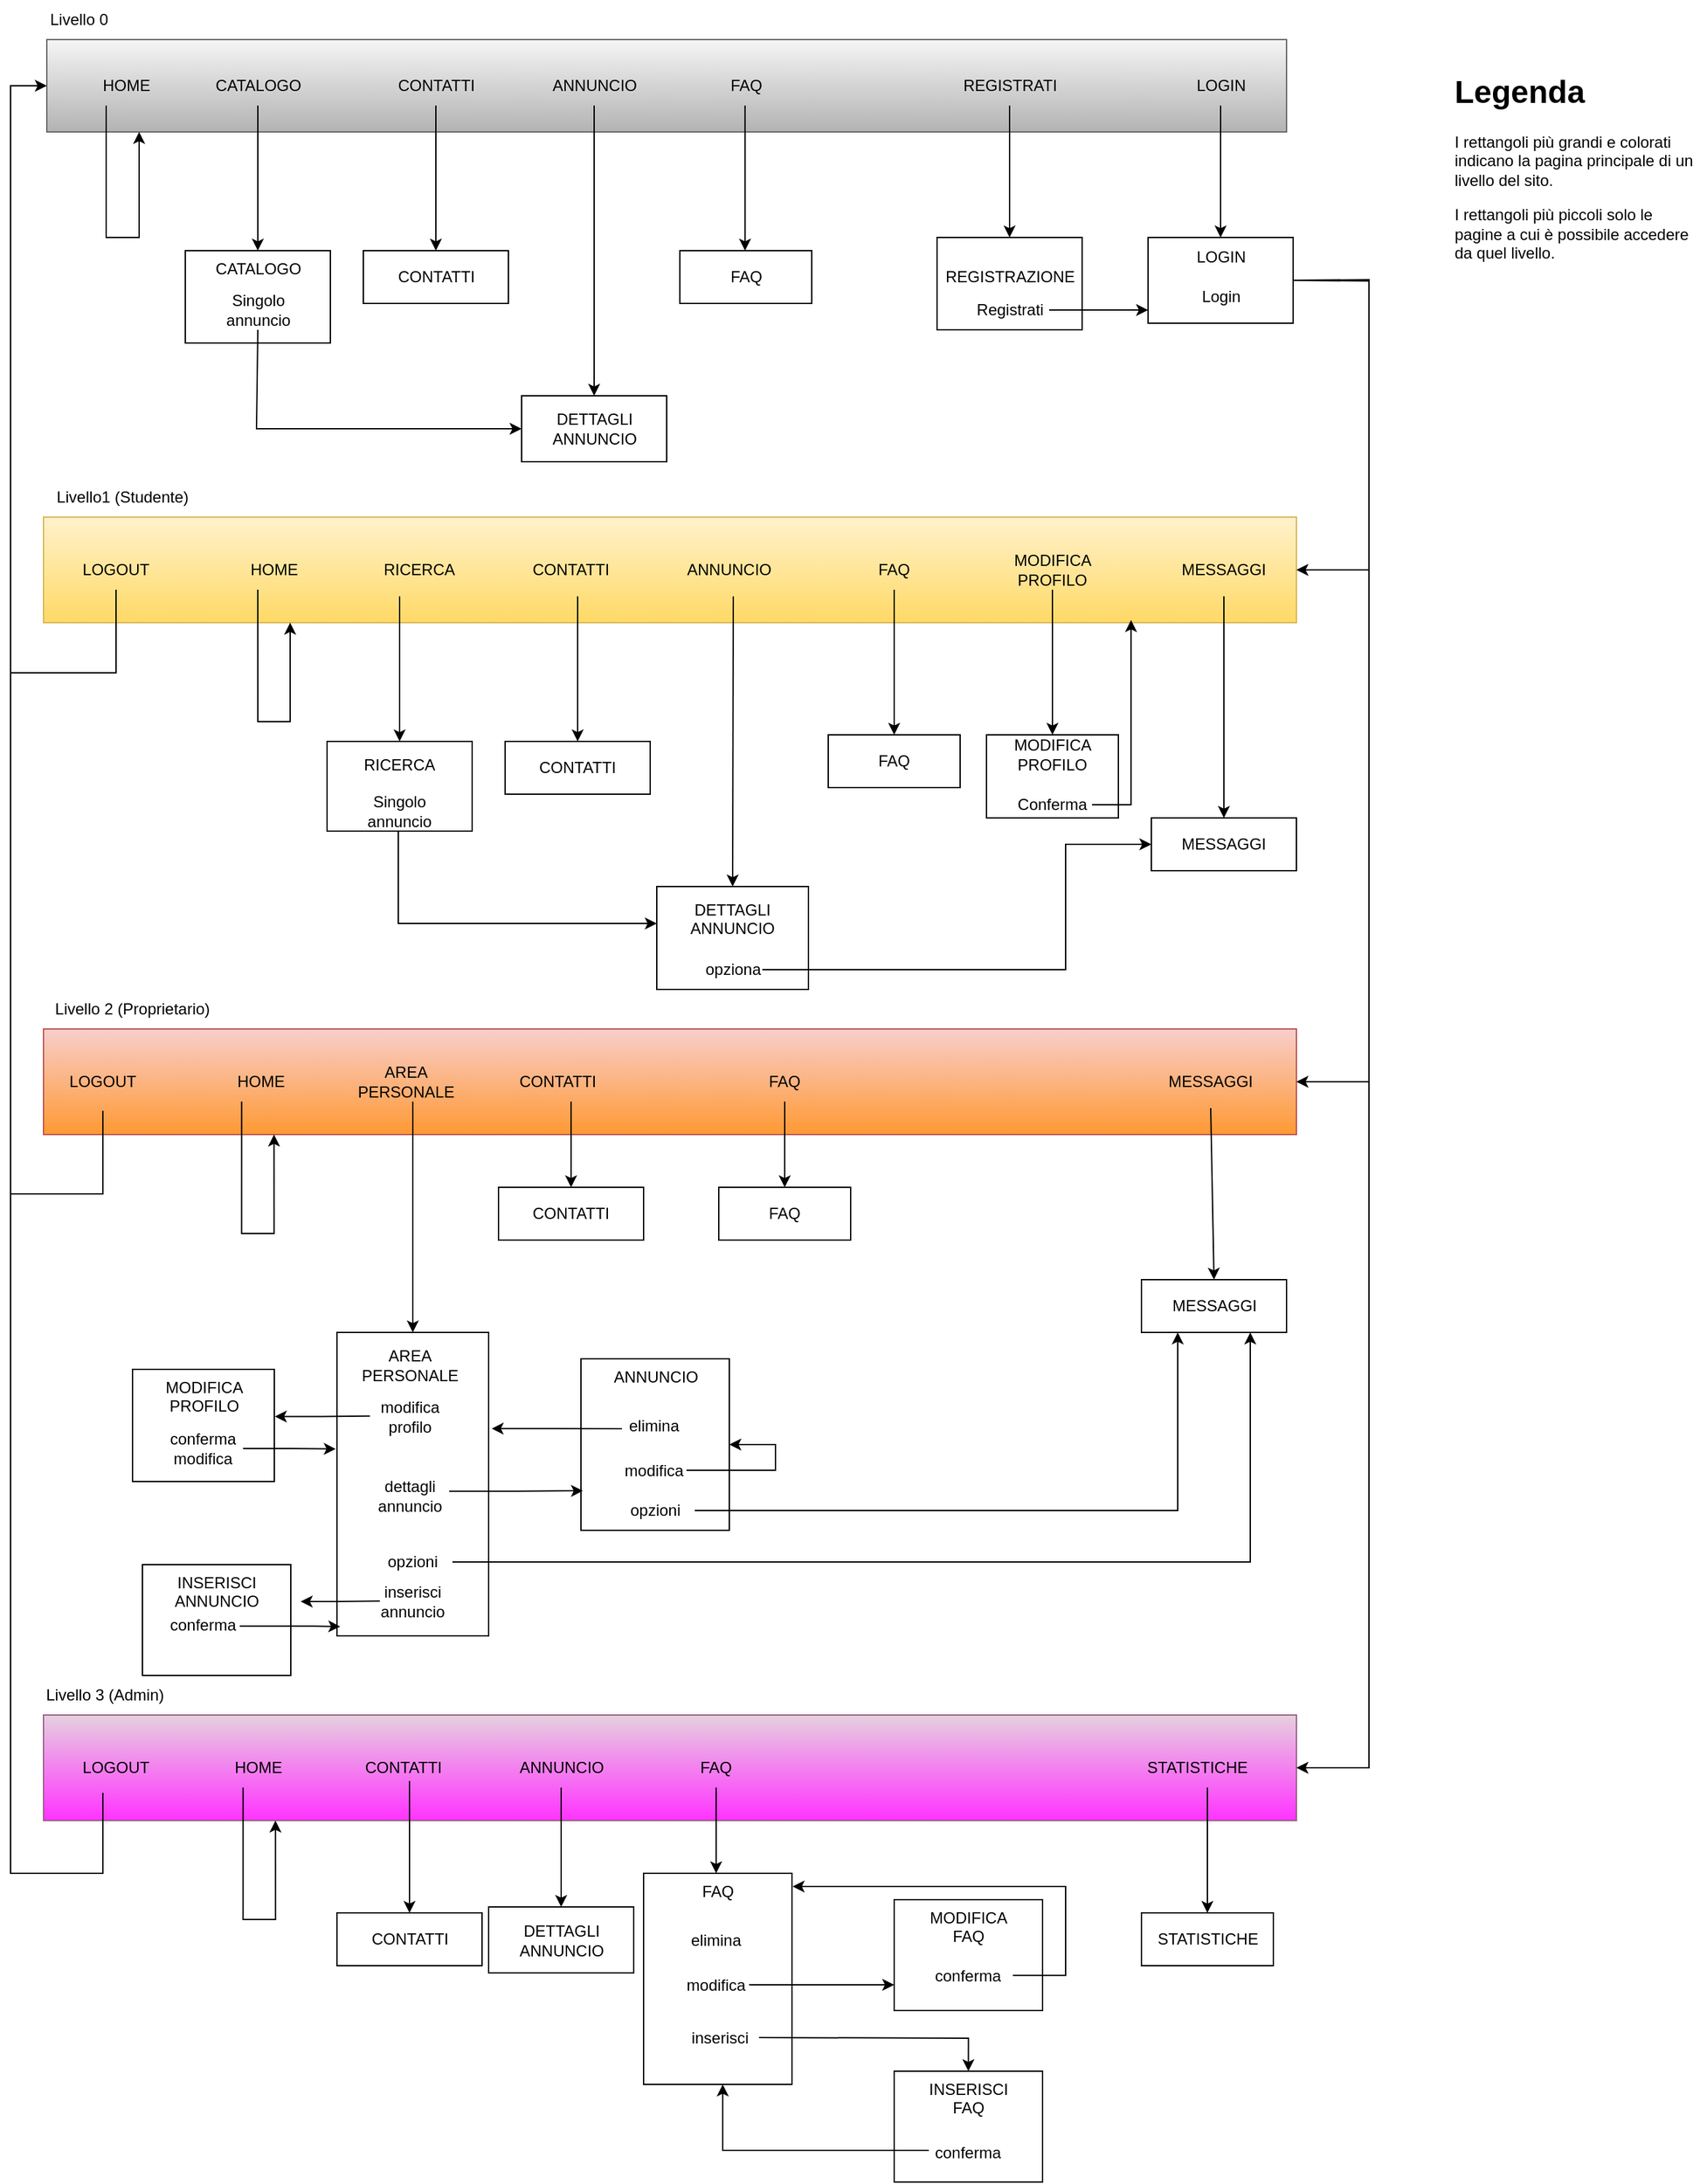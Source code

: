 <mxfile version="18.0.2" type="device"><diagram id="WUgXbd1vUIj9LR2X2qdG" name="Page-1"><mxGraphModel dx="1461" dy="567" grid="1" gridSize="10" guides="1" tooltips="1" connect="1" arrows="1" fold="1" page="1" pageScale="1" pageWidth="1654" pageHeight="1169" math="0" shadow="0"><root><mxCell id="0"/><mxCell id="1" parent="0"/><mxCell id="qtG7SrNQfWtZxhGaP-Vv-1" value="" style="rounded=0;whiteSpace=wrap;html=1;fillColor=#f5f5f5;gradientColor=#b3b3b3;strokeColor=#666666;" parent="1" vertex="1"><mxGeometry x="237.5" y="50" width="940" height="70" as="geometry"/></mxCell><mxCell id="qtG7SrNQfWtZxhGaP-Vv-2" value="HOME" style="text;html=1;strokeColor=none;fillColor=none;align=center;verticalAlign=middle;whiteSpace=wrap;rounded=0;" parent="1" vertex="1"><mxGeometry x="267.5" y="70" width="60" height="30" as="geometry"/></mxCell><mxCell id="qtG7SrNQfWtZxhGaP-Vv-3" value="CONTATTI" style="text;html=1;strokeColor=none;fillColor=none;align=center;verticalAlign=middle;whiteSpace=wrap;rounded=0;" parent="1" vertex="1"><mxGeometry x="502.5" y="70" width="60" height="30" as="geometry"/></mxCell><mxCell id="qtG7SrNQfWtZxhGaP-Vv-4" value="FAQ" style="text;html=1;strokeColor=none;fillColor=none;align=center;verticalAlign=middle;whiteSpace=wrap;rounded=0;" parent="1" vertex="1"><mxGeometry x="737.5" y="70" width="60" height="30" as="geometry"/></mxCell><mxCell id="qtG7SrNQfWtZxhGaP-Vv-5" value="CATALOGO" style="text;html=1;strokeColor=none;fillColor=none;align=center;verticalAlign=middle;whiteSpace=wrap;rounded=0;" parent="1" vertex="1"><mxGeometry x="367.5" y="70" width="60" height="30" as="geometry"/></mxCell><mxCell id="qtG7SrNQfWtZxhGaP-Vv-6" value="REGISTRATI" style="text;html=1;strokeColor=none;fillColor=none;align=center;verticalAlign=middle;whiteSpace=wrap;rounded=0;" parent="1" vertex="1"><mxGeometry x="937.5" y="70" width="60" height="30" as="geometry"/></mxCell><mxCell id="qtG7SrNQfWtZxhGaP-Vv-7" value="LOGIN" style="text;html=1;strokeColor=none;fillColor=none;align=center;verticalAlign=middle;whiteSpace=wrap;rounded=0;" parent="1" vertex="1"><mxGeometry x="1097.5" y="70" width="60" height="30" as="geometry"/></mxCell><mxCell id="WjnF37VFr3Rww6UISuZb-3" value="" style="endArrow=classic;html=1;rounded=0;exitX=0.25;exitY=1;exitDx=0;exitDy=0;edgeStyle=orthogonalEdgeStyle;" parent="1" source="qtG7SrNQfWtZxhGaP-Vv-2" target="qtG7SrNQfWtZxhGaP-Vv-1" edge="1"><mxGeometry width="50" height="50" relative="1" as="geometry"><mxPoint x="287.5" y="230" as="sourcePoint"/><mxPoint x="347.5" y="150" as="targetPoint"/><Array as="points"><mxPoint x="282.5" y="200"/><mxPoint x="307.5" y="200"/></Array></mxGeometry></mxCell><mxCell id="z2xEqD1CgRf_E01BrDmM-5" value="" style="endArrow=classic;html=1;rounded=0;exitX=0.5;exitY=1;exitDx=0;exitDy=0;entryX=0.5;entryY=0;entryDx=0;entryDy=0;" parent="1" source="qtG7SrNQfWtZxhGaP-Vv-5" target="z2xEqD1CgRf_E01BrDmM-6" edge="1"><mxGeometry width="50" height="50" relative="1" as="geometry"><mxPoint x="437.5" y="300" as="sourcePoint"/><mxPoint x="497.5" y="280" as="targetPoint"/></mxGeometry></mxCell><mxCell id="z2xEqD1CgRf_E01BrDmM-6" value="CATALOGO" style="rounded=0;whiteSpace=wrap;html=1;verticalAlign=top;" parent="1" vertex="1"><mxGeometry x="342.5" y="210" width="110" height="70" as="geometry"/></mxCell><mxCell id="WjnF37VFr3Rww6UISuZb-7" value="" style="endArrow=classic;html=1;rounded=0;entryX=0.5;entryY=0;entryDx=0;entryDy=0;exitX=0.5;exitY=1;exitDx=0;exitDy=0;" parent="1" source="qtG7SrNQfWtZxhGaP-Vv-3" target="WjnF37VFr3Rww6UISuZb-8" edge="1"><mxGeometry width="50" height="50" relative="1" as="geometry"><mxPoint x="602.5" y="90" as="sourcePoint"/><mxPoint x="697.5" y="280" as="targetPoint"/></mxGeometry></mxCell><mxCell id="WjnF37VFr3Rww6UISuZb-8" value="CONTATTI" style="rounded=0;whiteSpace=wrap;html=1;" parent="1" vertex="1"><mxGeometry x="477.5" y="210" width="110" height="40" as="geometry"/></mxCell><mxCell id="z2xEqD1CgRf_E01BrDmM-7" value="" style="rounded=0;whiteSpace=wrap;html=1;fillColor=#fff2cc;gradientColor=#ffd966;strokeColor=#d6b656;" parent="1" vertex="1"><mxGeometry x="235" y="412" width="950" height="80" as="geometry"/></mxCell><mxCell id="WjnF37VFr3Rww6UISuZb-10" value="" style="endArrow=classic;html=1;rounded=0;entryX=0.5;entryY=0;entryDx=0;entryDy=0;exitX=0.5;exitY=1;exitDx=0;exitDy=0;" parent="1" source="qtG7SrNQfWtZxhGaP-Vv-6" target="WjnF37VFr3Rww6UISuZb-11" edge="1"><mxGeometry width="50" height="50" relative="1" as="geometry"><mxPoint x="1052.5" y="100" as="sourcePoint"/><mxPoint x="1217.5" y="280" as="targetPoint"/></mxGeometry></mxCell><mxCell id="WjnF37VFr3Rww6UISuZb-11" value="" style="rounded=0;whiteSpace=wrap;html=1;" parent="1" vertex="1"><mxGeometry x="912.5" y="200" width="110" height="70" as="geometry"/></mxCell><mxCell id="WjnF37VFr3Rww6UISuZb-12" value="ANNUNCIO" style="text;html=1;strokeColor=none;fillColor=none;align=center;verticalAlign=middle;whiteSpace=wrap;rounded=0;" parent="1" vertex="1"><mxGeometry x="622.5" y="70" width="60" height="30" as="geometry"/></mxCell><mxCell id="WjnF37VFr3Rww6UISuZb-13" value="" style="endArrow=classic;html=1;rounded=0;entryX=0.5;entryY=0;entryDx=0;entryDy=0;" parent="1" target="WjnF37VFr3Rww6UISuZb-14" edge="1"><mxGeometry width="50" height="50" relative="1" as="geometry"><mxPoint x="652.5" y="100" as="sourcePoint"/><mxPoint x="817.5" y="280" as="targetPoint"/></mxGeometry></mxCell><mxCell id="WjnF37VFr3Rww6UISuZb-14" value="&lt;div&gt;DETTAGLI &lt;br&gt;&lt;/div&gt;&lt;div&gt;ANNUNCIO&lt;br&gt;&lt;/div&gt;" style="rounded=0;whiteSpace=wrap;html=1;" parent="1" vertex="1"><mxGeometry x="597.5" y="320" width="110" height="50" as="geometry"/></mxCell><mxCell id="WjnF37VFr3Rww6UISuZb-21" value="" style="endArrow=classic;html=1;rounded=0;entryX=0;entryY=0.5;entryDx=0;entryDy=0;exitX=0.5;exitY=1;exitDx=0;exitDy=0;" parent="1" source="WjnF37VFr3Rww6UISuZb-57" target="WjnF37VFr3Rww6UISuZb-14" edge="1"><mxGeometry width="50" height="50" relative="1" as="geometry"><mxPoint x="396.5" y="280" as="sourcePoint"/><mxPoint x="396.79" y="470" as="targetPoint"/><Array as="points"><mxPoint x="396.5" y="345"/></Array></mxGeometry></mxCell><mxCell id="z2xEqD1CgRf_E01BrDmM-9" value="FAQ" style="rounded=0;whiteSpace=wrap;html=1;" parent="1" vertex="1"><mxGeometry x="717.5" y="210" width="100" height="40" as="geometry"/></mxCell><mxCell id="z2xEqD1CgRf_E01BrDmM-13" style="edgeStyle=orthogonalEdgeStyle;rounded=0;orthogonalLoop=1;jettySize=auto;html=1;entryX=1;entryY=0.5;entryDx=0;entryDy=0;exitX=1;exitY=0.5;exitDx=0;exitDy=0;" parent="1" source="z2xEqD1CgRf_E01BrDmM-10" target="z2xEqD1CgRf_E01BrDmM-7" edge="1"><mxGeometry relative="1" as="geometry"><Array as="points"><mxPoint x="1240" y="233"/><mxPoint x="1240" y="452"/></Array></mxGeometry></mxCell><mxCell id="z2xEqD1CgRf_E01BrDmM-10" value="" style="rounded=0;whiteSpace=wrap;html=1;labelPosition=center;verticalLabelPosition=middle;align=center;verticalAlign=middle;" parent="1" vertex="1"><mxGeometry x="1072.5" y="200" width="110" height="65" as="geometry"/></mxCell><mxCell id="z2xEqD1CgRf_E01BrDmM-11" value="" style="endArrow=classic;html=1;rounded=0;exitX=0.5;exitY=1;exitDx=0;exitDy=0;entryX=0.5;entryY=0;entryDx=0;entryDy=0;" parent="1" source="qtG7SrNQfWtZxhGaP-Vv-7" target="z2xEqD1CgRf_E01BrDmM-10" edge="1"><mxGeometry width="50" height="50" relative="1" as="geometry"><mxPoint x="647.5" y="320" as="sourcePoint"/><mxPoint x="697.5" y="270" as="targetPoint"/></mxGeometry></mxCell><mxCell id="WjnF37VFr3Rww6UISuZb-24" value="Livello1 (Studente)" style="text;html=1;strokeColor=none;fillColor=none;align=center;verticalAlign=middle;whiteSpace=wrap;rounded=0;" parent="1" vertex="1"><mxGeometry x="240" y="382" width="110" height="30" as="geometry"/></mxCell><mxCell id="z2xEqD1CgRf_E01BrDmM-15" value="Livello 0&amp;nbsp;" style="text;html=1;strokeColor=none;fillColor=none;align=left;verticalAlign=middle;whiteSpace=wrap;rounded=0;" parent="1" vertex="1"><mxGeometry x="237.5" y="20" width="170" height="30" as="geometry"/></mxCell><mxCell id="WjnF37VFr3Rww6UISuZb-25" value="HOME" style="text;html=1;strokeColor=none;fillColor=none;align=center;verticalAlign=middle;whiteSpace=wrap;rounded=0;" parent="1" vertex="1"><mxGeometry x="380" y="437" width="60" height="30" as="geometry"/></mxCell><mxCell id="WjnF37VFr3Rww6UISuZb-26" value="CONTATTI" style="text;html=1;strokeColor=none;fillColor=none;align=center;verticalAlign=middle;whiteSpace=wrap;rounded=0;" parent="1" vertex="1"><mxGeometry x="605" y="437" width="60" height="30" as="geometry"/></mxCell><mxCell id="WjnF37VFr3Rww6UISuZb-27" value="FAQ" style="text;html=1;strokeColor=none;fillColor=none;align=center;verticalAlign=middle;whiteSpace=wrap;rounded=0;" parent="1" vertex="1"><mxGeometry x="850" y="437" width="60" height="30" as="geometry"/></mxCell><mxCell id="WjnF37VFr3Rww6UISuZb-28" value="RICERCA" style="text;html=1;strokeColor=none;fillColor=none;align=center;verticalAlign=middle;whiteSpace=wrap;rounded=0;" parent="1" vertex="1"><mxGeometry x="490" y="437" width="60" height="30" as="geometry"/></mxCell><mxCell id="WjnF37VFr3Rww6UISuZb-29" value="ANNUNCIO" style="text;html=1;strokeColor=none;fillColor=none;align=center;verticalAlign=middle;whiteSpace=wrap;rounded=0;" parent="1" vertex="1"><mxGeometry x="725" y="437" width="60" height="30" as="geometry"/></mxCell><mxCell id="z2xEqD1CgRf_E01BrDmM-37" style="edgeStyle=orthogonalEdgeStyle;rounded=0;orthogonalLoop=1;jettySize=auto;html=1;entryX=0.5;entryY=0;entryDx=0;entryDy=0;" parent="1" source="z2xEqD1CgRf_E01BrDmM-16" target="z2xEqD1CgRf_E01BrDmM-39" edge="1"><mxGeometry relative="1" as="geometry"><mxPoint x="1000" y="580" as="targetPoint"/></mxGeometry></mxCell><mxCell id="z2xEqD1CgRf_E01BrDmM-16" value="MODIFICA PROFILO" style="text;html=1;strokeColor=none;fillColor=none;align=center;verticalAlign=middle;whiteSpace=wrap;rounded=0;" parent="1" vertex="1"><mxGeometry x="970" y="437" width="60" height="30" as="geometry"/></mxCell><mxCell id="WjnF37VFr3Rww6UISuZb-31" value="LOGOUT" style="text;html=1;strokeColor=none;fillColor=none;align=center;verticalAlign=middle;whiteSpace=wrap;rounded=0;" parent="1" vertex="1"><mxGeometry x="260" y="437" width="60" height="30" as="geometry"/></mxCell><mxCell id="WjnF37VFr3Rww6UISuZb-32" value="MESSAGGI" style="text;html=1;strokeColor=none;fillColor=none;align=center;verticalAlign=middle;whiteSpace=wrap;rounded=0;" parent="1" vertex="1"><mxGeometry x="1100" y="437" width="60" height="30" as="geometry"/></mxCell><mxCell id="WjnF37VFr3Rww6UISuZb-33" value="" style="endArrow=classic;html=1;rounded=0;exitX=0.25;exitY=1;exitDx=0;exitDy=0;edgeStyle=orthogonalEdgeStyle;" parent="1" edge="1"><mxGeometry width="50" height="50" relative="1" as="geometry"><mxPoint x="397.46" y="467" as="sourcePoint"/><mxPoint x="422" y="492" as="targetPoint"/><Array as="points"><mxPoint x="397.46" y="567"/><mxPoint x="422.46" y="567"/></Array></mxGeometry></mxCell><mxCell id="WjnF37VFr3Rww6UISuZb-42" value="" style="endArrow=classic;html=1;rounded=0;exitX=0.5;exitY=1;exitDx=0;exitDy=0;entryX=0.5;entryY=0;entryDx=0;entryDy=0;" parent="1" target="WjnF37VFr3Rww6UISuZb-43" edge="1"><mxGeometry width="50" height="50" relative="1" as="geometry"><mxPoint x="505" y="472" as="sourcePoint"/><mxPoint x="605" y="652" as="targetPoint"/></mxGeometry></mxCell><mxCell id="WjnF37VFr3Rww6UISuZb-43" value="" style="rounded=0;whiteSpace=wrap;html=1;" parent="1" vertex="1"><mxGeometry x="450" y="582" width="110" height="68" as="geometry"/></mxCell><mxCell id="WjnF37VFr3Rww6UISuZb-44" value="" style="endArrow=classic;html=1;rounded=0;entryX=0.5;entryY=0;entryDx=0;entryDy=0;exitX=0.5;exitY=1;exitDx=0;exitDy=0;" parent="1" target="WjnF37VFr3Rww6UISuZb-45" edge="1"><mxGeometry width="50" height="50" relative="1" as="geometry"><mxPoint x="640" y="472" as="sourcePoint"/><mxPoint x="805" y="652" as="targetPoint"/></mxGeometry></mxCell><mxCell id="WjnF37VFr3Rww6UISuZb-45" value="CONTATTI" style="rounded=0;whiteSpace=wrap;html=1;" parent="1" vertex="1"><mxGeometry x="585" y="582" width="110" height="40" as="geometry"/></mxCell><mxCell id="WjnF37VFr3Rww6UISuZb-46" value="" style="endArrow=classic;html=1;rounded=0;entryX=0.5;entryY=0;entryDx=0;entryDy=0;" parent="1" target="WjnF37VFr3Rww6UISuZb-47" edge="1"><mxGeometry width="50" height="50" relative="1" as="geometry"><mxPoint x="758" y="472" as="sourcePoint"/><mxPoint x="925" y="652" as="targetPoint"/></mxGeometry></mxCell><mxCell id="WjnF37VFr3Rww6UISuZb-47" value="&lt;div&gt;DETTAGLI &lt;br&gt;&lt;/div&gt;&lt;div&gt;ANNUNCIO&lt;br&gt;&lt;/div&gt;&lt;div&gt;&lt;br&gt;&lt;/div&gt;&lt;div&gt;&lt;br&gt;&lt;/div&gt;" style="rounded=0;whiteSpace=wrap;html=1;" parent="1" vertex="1"><mxGeometry x="700" y="692" width="115" height="78" as="geometry"/></mxCell><mxCell id="WjnF37VFr3Rww6UISuZb-48" value="" style="endArrow=classic;html=1;rounded=0;" parent="1" edge="1"><mxGeometry width="50" height="50" relative="1" as="geometry"><mxPoint x="504" y="650" as="sourcePoint"/><mxPoint x="700" y="720" as="targetPoint"/><Array as="points"><mxPoint x="504" y="720"/></Array></mxGeometry></mxCell><mxCell id="z2xEqD1CgRf_E01BrDmM-22" value="" style="endArrow=classic;html=1;rounded=0;exitX=0.5;exitY=1;exitDx=0;exitDy=0;entryX=0.5;entryY=0;entryDx=0;entryDy=0;" parent="1" target="z2xEqD1CgRf_E01BrDmM-23" edge="1"><mxGeometry width="50" height="50" relative="1" as="geometry"><mxPoint x="880" y="467" as="sourcePoint"/><mxPoint x="880" y="567" as="targetPoint"/></mxGeometry></mxCell><mxCell id="z2xEqD1CgRf_E01BrDmM-23" value="FAQ" style="rounded=0;whiteSpace=wrap;html=1;" parent="1" vertex="1"><mxGeometry x="830" y="577" width="100" height="40" as="geometry"/></mxCell><mxCell id="WjnF37VFr3Rww6UISuZb-49" value="" style="endArrow=classic;html=1;rounded=0;entryX=0.5;entryY=0;entryDx=0;entryDy=0;exitX=0.5;exitY=1;exitDx=0;exitDy=0;" parent="1" edge="1"><mxGeometry width="50" height="50" relative="1" as="geometry"><mxPoint x="766.91" y="100" as="sourcePoint"/><mxPoint x="766.91" y="210" as="targetPoint"/></mxGeometry></mxCell><mxCell id="WjnF37VFr3Rww6UISuZb-50" value="" style="endArrow=classic;html=1;rounded=0;entryX=0.5;entryY=0;entryDx=0;entryDy=0;exitX=0.5;exitY=1;exitDx=0;exitDy=0;" parent="1" target="WjnF37VFr3Rww6UISuZb-51" edge="1"><mxGeometry width="50" height="50" relative="1" as="geometry"><mxPoint x="1130" y="472" as="sourcePoint"/><mxPoint x="1380" y="652" as="targetPoint"/></mxGeometry></mxCell><mxCell id="WjnF37VFr3Rww6UISuZb-51" value="MESSAGGI" style="rounded=0;whiteSpace=wrap;html=1;" parent="1" vertex="1"><mxGeometry x="1075" y="640" width="110" height="40" as="geometry"/></mxCell><mxCell id="WjnF37VFr3Rww6UISuZb-53" value="" style="endArrow=classic;html=1;rounded=0;exitX=0.5;exitY=1;exitDx=0;exitDy=0;edgeStyle=orthogonalEdgeStyle;entryX=0;entryY=0.5;entryDx=0;entryDy=0;" parent="1" source="WjnF37VFr3Rww6UISuZb-31" target="qtG7SrNQfWtZxhGaP-Vv-1" edge="1"><mxGeometry width="50" height="50" relative="1" as="geometry"><mxPoint x="270" y="540" as="sourcePoint"/><mxPoint x="290" y="570" as="targetPoint"/><Array as="points"><mxPoint x="290" y="530"/><mxPoint x="210" y="530"/><mxPoint x="210" y="85"/></Array></mxGeometry></mxCell><mxCell id="z2xEqD1CgRf_E01BrDmM-29" value="" style="rounded=0;whiteSpace=wrap;html=1;fillColor=#f8cecc;gradientColor=#FF9933;strokeColor=#b85450;" parent="1" vertex="1"><mxGeometry x="235" y="800" width="950" height="80" as="geometry"/></mxCell><mxCell id="WjnF37VFr3Rww6UISuZb-54" value="Livello 2 (Proprietario)" style="text;html=1;strokeColor=none;fillColor=none;align=center;verticalAlign=middle;whiteSpace=wrap;rounded=0;" parent="1" vertex="1"><mxGeometry x="235" y="770" width="135" height="30" as="geometry"/></mxCell><mxCell id="z2xEqD1CgRf_E01BrDmM-30" value="" style="endArrow=classic;html=1;rounded=0;exitX=1;exitY=0.5;exitDx=0;exitDy=0;entryX=1;entryY=0.5;entryDx=0;entryDy=0;" parent="1" source="z2xEqD1CgRf_E01BrDmM-10" target="z2xEqD1CgRf_E01BrDmM-29" edge="1"><mxGeometry width="50" height="50" relative="1" as="geometry"><mxPoint x="780" y="440" as="sourcePoint"/><mxPoint x="1240" y="530" as="targetPoint"/><Array as="points"><mxPoint x="1240" y="232"/><mxPoint x="1240" y="840"/></Array></mxGeometry></mxCell><mxCell id="WjnF37VFr3Rww6UISuZb-56" value="opziona" style="text;html=1;strokeColor=none;fillColor=none;align=center;verticalAlign=middle;whiteSpace=wrap;rounded=0;" parent="1" vertex="1"><mxGeometry x="728" y="740" width="60" height="30" as="geometry"/></mxCell><mxCell id="z2xEqD1CgRf_E01BrDmM-25" style="edgeStyle=orthogonalEdgeStyle;rounded=0;orthogonalLoop=1;jettySize=auto;html=1;entryX=0;entryY=0.5;entryDx=0;entryDy=0;" parent="1" target="WjnF37VFr3Rww6UISuZb-51" edge="1"><mxGeometry relative="1" as="geometry"><Array as="points"><mxPoint x="1010" y="755"/><mxPoint x="1010" y="660"/></Array><mxPoint x="780" y="755" as="sourcePoint"/></mxGeometry></mxCell><mxCell id="WjnF37VFr3Rww6UISuZb-57" value="Singolo annuncio" style="text;html=1;strokeColor=none;fillColor=none;align=center;verticalAlign=middle;whiteSpace=wrap;rounded=0;" parent="1" vertex="1"><mxGeometry x="367.5" y="240" width="60" height="30" as="geometry"/></mxCell><mxCell id="z2xEqD1CgRf_E01BrDmM-31" value="LOGIN" style="text;html=1;strokeColor=none;fillColor=none;align=center;verticalAlign=middle;whiteSpace=wrap;rounded=0;" parent="1" vertex="1"><mxGeometry x="1097.5" y="200" width="60" height="30" as="geometry"/></mxCell><mxCell id="z2xEqD1CgRf_E01BrDmM-32" value="REGISTRAZIONE" style="text;html=1;strokeColor=none;fillColor=none;align=center;verticalAlign=middle;whiteSpace=wrap;rounded=0;" parent="1" vertex="1"><mxGeometry x="937.5" y="215" width="60" height="30" as="geometry"/></mxCell><mxCell id="z2xEqD1CgRf_E01BrDmM-33" value="Registrati" style="text;html=1;strokeColor=none;fillColor=none;align=center;verticalAlign=middle;whiteSpace=wrap;rounded=0;" parent="1" vertex="1"><mxGeometry x="937.5" y="242.5" width="60" height="25" as="geometry"/></mxCell><mxCell id="z2xEqD1CgRf_E01BrDmM-12" value="" style="edgeStyle=orthogonalEdgeStyle;rounded=0;orthogonalLoop=1;jettySize=auto;html=1;exitX=1;exitY=0.5;exitDx=0;exitDy=0;" parent="1" source="z2xEqD1CgRf_E01BrDmM-33" target="z2xEqD1CgRf_E01BrDmM-10" edge="1"><mxGeometry relative="1" as="geometry"><mxPoint x="1000" y="260" as="sourcePoint"/><Array as="points"><mxPoint x="1050" y="255"/><mxPoint x="1050" y="255"/></Array></mxGeometry></mxCell><mxCell id="z2xEqD1CgRf_E01BrDmM-34" value="Login" style="text;html=1;strokeColor=none;fillColor=none;align=center;verticalAlign=middle;whiteSpace=wrap;rounded=0;" parent="1" vertex="1"><mxGeometry x="1097.5" y="230" width="60" height="30" as="geometry"/></mxCell><mxCell id="z2xEqD1CgRf_E01BrDmM-35" value="RICERCA" style="text;html=1;strokeColor=none;fillColor=none;align=center;verticalAlign=middle;whiteSpace=wrap;rounded=0;" parent="1" vertex="1"><mxGeometry x="475" y="585" width="60" height="30" as="geometry"/></mxCell><mxCell id="z2xEqD1CgRf_E01BrDmM-36" value="Singolo annuncio" style="text;html=1;strokeColor=none;fillColor=none;align=center;verticalAlign=middle;whiteSpace=wrap;rounded=0;" parent="1" vertex="1"><mxGeometry x="475" y="620" width="60" height="30" as="geometry"/></mxCell><mxCell id="z2xEqD1CgRf_E01BrDmM-39" value="" style="rounded=0;whiteSpace=wrap;html=1;" parent="1" vertex="1"><mxGeometry x="950" y="577" width="100" height="63" as="geometry"/></mxCell><mxCell id="z2xEqD1CgRf_E01BrDmM-40" value="MODIFICA PROFILO" style="text;html=1;strokeColor=none;fillColor=none;align=center;verticalAlign=middle;whiteSpace=wrap;rounded=0;" parent="1" vertex="1"><mxGeometry x="970" y="577" width="60" height="30" as="geometry"/></mxCell><mxCell id="z2xEqD1CgRf_E01BrDmM-42" style="edgeStyle=orthogonalEdgeStyle;rounded=0;orthogonalLoop=1;jettySize=auto;html=1;entryX=0.868;entryY=0.975;entryDx=0;entryDy=0;entryPerimeter=0;" parent="1" source="z2xEqD1CgRf_E01BrDmM-41" target="z2xEqD1CgRf_E01BrDmM-7" edge="1"><mxGeometry relative="1" as="geometry"><mxPoint x="1060" y="500" as="targetPoint"/><Array as="points"><mxPoint x="1060" y="630"/></Array></mxGeometry></mxCell><mxCell id="z2xEqD1CgRf_E01BrDmM-41" value="Conferma" style="text;html=1;strokeColor=none;fillColor=none;align=center;verticalAlign=middle;whiteSpace=wrap;rounded=0;" parent="1" vertex="1"><mxGeometry x="970" y="615" width="60" height="30" as="geometry"/></mxCell><mxCell id="WjnF37VFr3Rww6UISuZb-58" value="HOME" style="text;html=1;strokeColor=none;fillColor=none;align=center;verticalAlign=middle;whiteSpace=wrap;rounded=0;" parent="1" vertex="1"><mxGeometry x="370" y="825" width="60" height="30" as="geometry"/></mxCell><mxCell id="WjnF37VFr3Rww6UISuZb-59" value="CONTATTI" style="text;html=1;strokeColor=none;fillColor=none;align=center;verticalAlign=middle;whiteSpace=wrap;rounded=0;" parent="1" vertex="1"><mxGeometry x="595" y="825" width="60" height="30" as="geometry"/></mxCell><mxCell id="WjnF37VFr3Rww6UISuZb-60" value="FAQ" style="text;html=1;strokeColor=none;fillColor=none;align=center;verticalAlign=middle;whiteSpace=wrap;rounded=0;" parent="1" vertex="1"><mxGeometry x="767" y="825" width="60" height="30" as="geometry"/></mxCell><mxCell id="z2xEqD1CgRf_E01BrDmM-54" style="edgeStyle=orthogonalEdgeStyle;rounded=0;orthogonalLoop=1;jettySize=auto;html=1;entryX=0.5;entryY=0;entryDx=0;entryDy=0;" parent="1" source="WjnF37VFr3Rww6UISuZb-61" target="WjnF37VFr3Rww6UISuZb-73" edge="1"><mxGeometry relative="1" as="geometry"><mxPoint x="510" y="960" as="targetPoint"/><Array as="points"><mxPoint x="515" y="930"/><mxPoint x="515" y="930"/></Array></mxGeometry></mxCell><mxCell id="WjnF37VFr3Rww6UISuZb-61" value="AREA PERSONALE" style="text;html=1;strokeColor=none;fillColor=none;align=center;verticalAlign=middle;whiteSpace=wrap;rounded=0;" parent="1" vertex="1"><mxGeometry x="480" y="825" width="60" height="30" as="geometry"/></mxCell><mxCell id="WjnF37VFr3Rww6UISuZb-64" value="LOGOUT" style="text;html=1;strokeColor=none;fillColor=none;align=center;verticalAlign=middle;whiteSpace=wrap;rounded=0;" parent="1" vertex="1"><mxGeometry x="250" y="825" width="60" height="30" as="geometry"/></mxCell><mxCell id="WjnF37VFr3Rww6UISuZb-65" value="MESSAGGI" style="text;html=1;strokeColor=none;fillColor=none;align=center;verticalAlign=middle;whiteSpace=wrap;rounded=0;" parent="1" vertex="1"><mxGeometry x="1090" y="825" width="60" height="30" as="geometry"/></mxCell><mxCell id="z2xEqD1CgRf_E01BrDmM-51" value="" style="rounded=0;whiteSpace=wrap;html=1;fillColor=#e6d0de;gradientColor=#FF33FF;strokeColor=#996185;" parent="1" vertex="1"><mxGeometry x="235" y="1320" width="950" height="80" as="geometry"/></mxCell><mxCell id="WjnF37VFr3Rww6UISuZb-66" value="" style="endArrow=none;html=1;rounded=0;exitX=0.5;exitY=1;exitDx=0;exitDy=0;edgeStyle=orthogonalEdgeStyle;endFill=0;" parent="1" edge="1"><mxGeometry width="50" height="50" relative="1" as="geometry"><mxPoint x="280" y="862" as="sourcePoint"/><mxPoint x="210" y="90" as="targetPoint"/><Array as="points"><mxPoint x="280" y="925"/><mxPoint x="210" y="925"/><mxPoint x="210" y="90"/></Array></mxGeometry></mxCell><mxCell id="z2xEqD1CgRf_E01BrDmM-52" value="Livello 3 (Admin)" style="text;html=1;strokeColor=none;fillColor=none;align=left;verticalAlign=middle;whiteSpace=wrap;rounded=0;" parent="1" vertex="1"><mxGeometry x="235" y="1290" width="95" height="30" as="geometry"/></mxCell><mxCell id="WjnF37VFr3Rww6UISuZb-68" value="" style="endArrow=classic;html=1;rounded=0;exitX=0.25;exitY=1;exitDx=0;exitDy=0;edgeStyle=orthogonalEdgeStyle;" parent="1" edge="1"><mxGeometry width="50" height="50" relative="1" as="geometry"><mxPoint x="385.23" y="855" as="sourcePoint"/><mxPoint x="409.77" y="880" as="targetPoint"/><Array as="points"><mxPoint x="385.23" y="955"/><mxPoint x="410.23" y="955"/></Array></mxGeometry></mxCell><mxCell id="z2xEqD1CgRf_E01BrDmM-53" value="" style="endArrow=classic;html=1;rounded=0;entryX=1;entryY=0.5;entryDx=0;entryDy=0;exitX=1;exitY=0.5;exitDx=0;exitDy=0;" parent="1" source="z2xEqD1CgRf_E01BrDmM-10" target="z2xEqD1CgRf_E01BrDmM-51" edge="1"><mxGeometry width="50" height="50" relative="1" as="geometry"><mxPoint x="1185" y="230" as="sourcePoint"/><mxPoint x="1195" y="850" as="targetPoint"/><Array as="points"><mxPoint x="1240" y="233"/><mxPoint x="1240" y="1360"/></Array></mxGeometry></mxCell><mxCell id="z2xEqD1CgRf_E01BrDmM-55" value="" style="rounded=0;whiteSpace=wrap;html=1;" parent="1" vertex="1"><mxGeometry x="457.5" y="1060" width="110" height="68" as="geometry"/></mxCell><mxCell id="WjnF37VFr3Rww6UISuZb-73" value="" style="rounded=0;whiteSpace=wrap;html=1;" parent="1" vertex="1"><mxGeometry x="457.5" y="1030" width="115" height="230" as="geometry"/></mxCell><mxCell id="WjnF37VFr3Rww6UISuZb-74" value="AREA PERSONALE" style="text;html=1;strokeColor=none;fillColor=none;align=center;verticalAlign=middle;whiteSpace=wrap;rounded=0;" parent="1" vertex="1"><mxGeometry x="482.5" y="1040" width="60" height="30" as="geometry"/></mxCell><mxCell id="WjnF37VFr3Rww6UISuZb-75" value="modifica profilo" style="text;html=1;strokeColor=none;fillColor=none;align=center;verticalAlign=middle;whiteSpace=wrap;rounded=0;" parent="1" vertex="1"><mxGeometry x="482.5" y="1079" width="60" height="30" as="geometry"/></mxCell><mxCell id="WjnF37VFr3Rww6UISuZb-76" value="dettagli annuncio" style="text;html=1;strokeColor=none;fillColor=none;align=center;verticalAlign=middle;whiteSpace=wrap;rounded=0;" parent="1" vertex="1"><mxGeometry x="482.5" y="1139" width="60" height="30" as="geometry"/></mxCell><mxCell id="WjnF37VFr3Rww6UISuZb-77" value="opzioni" style="text;html=1;strokeColor=none;fillColor=none;align=center;verticalAlign=middle;whiteSpace=wrap;rounded=0;" parent="1" vertex="1"><mxGeometry x="485" y="1189" width="60" height="30" as="geometry"/></mxCell><mxCell id="WjnF37VFr3Rww6UISuZb-78" value="" style="endArrow=classic;html=1;rounded=0;entryX=0.5;entryY=0;entryDx=0;entryDy=0;exitX=0.5;exitY=1;exitDx=0;exitDy=0;" parent="1" target="WjnF37VFr3Rww6UISuZb-79" edge="1"><mxGeometry width="50" height="50" relative="1" as="geometry"><mxPoint x="1120" y="860" as="sourcePoint"/><mxPoint x="1370" y="1040" as="targetPoint"/></mxGeometry></mxCell><mxCell id="WjnF37VFr3Rww6UISuZb-79" value="MESSAGGI" style="rounded=0;whiteSpace=wrap;html=1;" parent="1" vertex="1"><mxGeometry x="1067.5" y="990" width="110" height="40" as="geometry"/></mxCell><mxCell id="WjnF37VFr3Rww6UISuZb-80" value="" style="endArrow=classic;html=1;rounded=0;entryX=0.75;entryY=1;entryDx=0;entryDy=0;exitX=1;exitY=0.5;exitDx=0;exitDy=0;edgeStyle=orthogonalEdgeStyle;" parent="1" source="WjnF37VFr3Rww6UISuZb-77" target="WjnF37VFr3Rww6UISuZb-79" edge="1"><mxGeometry width="50" height="50" relative="1" as="geometry"><mxPoint x="641.73" y="1081" as="sourcePoint"/><mxPoint x="641.73" y="1249" as="targetPoint"/></mxGeometry></mxCell><mxCell id="WjnF37VFr3Rww6UISuZb-82" value="MODIFICA PROFILO" style="rounded=0;whiteSpace=wrap;html=1;verticalAlign=top;" parent="1" vertex="1"><mxGeometry x="302.5" y="1058" width="107.5" height="85" as="geometry"/></mxCell><mxCell id="WjnF37VFr3Rww6UISuZb-83" value="conferma modifica" style="text;html=1;strokeColor=none;fillColor=none;align=center;verticalAlign=middle;whiteSpace=wrap;rounded=0;" parent="1" vertex="1"><mxGeometry x="326.25" y="1103" width="60" height="30" as="geometry"/></mxCell><mxCell id="WjnF37VFr3Rww6UISuZb-90" value="ANNUNCIO" style="rounded=0;whiteSpace=wrap;html=1;verticalAlign=top;" parent="1" vertex="1"><mxGeometry x="642.5" y="1050" width="112.5" height="130" as="geometry"/></mxCell><mxCell id="WjnF37VFr3Rww6UISuZb-95" value="modifica" style="text;html=1;strokeColor=none;fillColor=none;align=center;verticalAlign=middle;whiteSpace=wrap;rounded=0;" parent="1" vertex="1"><mxGeometry x="667.5" y="1120" width="60" height="30" as="geometry"/></mxCell><mxCell id="WjnF37VFr3Rww6UISuZb-96" value="elimina" style="text;html=1;strokeColor=none;fillColor=none;align=center;verticalAlign=middle;whiteSpace=wrap;rounded=0;" parent="1" vertex="1"><mxGeometry x="667.5" y="1085.5" width="60" height="30" as="geometry"/></mxCell><mxCell id="WjnF37VFr3Rww6UISuZb-97" value="inserisci annuncio" style="text;html=1;strokeColor=none;fillColor=none;align=center;verticalAlign=middle;whiteSpace=wrap;rounded=0;" parent="1" vertex="1"><mxGeometry x="485" y="1219" width="60" height="30" as="geometry"/></mxCell><mxCell id="WjnF37VFr3Rww6UISuZb-99" style="edgeStyle=orthogonalEdgeStyle;rounded=0;orthogonalLoop=1;jettySize=auto;html=1;entryX=-0.008;entryY=0.384;entryDx=0;entryDy=0;entryPerimeter=0;exitX=1;exitY=0.5;exitDx=0;exitDy=0;" parent="1" source="WjnF37VFr3Rww6UISuZb-83" target="WjnF37VFr3Rww6UISuZb-73" edge="1"><mxGeometry relative="1" as="geometry"><mxPoint x="505" y="1102.29" as="targetPoint"/><mxPoint x="395" y="1102.29" as="sourcePoint"/></mxGeometry></mxCell><mxCell id="WjnF37VFr3Rww6UISuZb-106" style="edgeStyle=orthogonalEdgeStyle;rounded=0;orthogonalLoop=1;jettySize=auto;html=1;endArrow=none;endFill=0;startArrow=classic;startFill=1;exitX=1.004;exitY=0.42;exitDx=0;exitDy=0;exitPerimeter=0;" parent="1" source="WjnF37VFr3Rww6UISuZb-82" edge="1"><mxGeometry relative="1" as="geometry"><mxPoint x="482.5" y="1093.41" as="targetPoint"/><mxPoint x="372.5" y="1093.41" as="sourcePoint"/></mxGeometry></mxCell><mxCell id="WjnF37VFr3Rww6UISuZb-114" style="edgeStyle=orthogonalEdgeStyle;rounded=0;orthogonalLoop=1;jettySize=auto;html=1;exitX=1.001;exitY=0.379;exitDx=0;exitDy=0;exitPerimeter=0;" parent="1" source="WjnF37VFr3Rww6UISuZb-76" edge="1"><mxGeometry relative="1" as="geometry"><mxPoint x="644" y="1150" as="targetPoint"/><mxPoint x="545" y="1114.29" as="sourcePoint"/><Array as="points"/></mxGeometry></mxCell><mxCell id="WjnF37VFr3Rww6UISuZb-121" style="edgeStyle=orthogonalEdgeStyle;rounded=0;orthogonalLoop=1;jettySize=auto;html=1;entryX=1;entryY=0.5;entryDx=0;entryDy=0;" parent="1" target="WjnF37VFr3Rww6UISuZb-90" edge="1"><mxGeometry relative="1" as="geometry"><mxPoint x="832.5" y="1134.5" as="targetPoint"/><mxPoint x="722.5" y="1134.5" as="sourcePoint"/><Array as="points"><mxPoint x="790" y="1135"/><mxPoint x="790" y="1115"/></Array></mxGeometry></mxCell><mxCell id="WjnF37VFr3Rww6UISuZb-125" style="edgeStyle=orthogonalEdgeStyle;rounded=0;orthogonalLoop=1;jettySize=auto;html=1;endArrow=none;endFill=0;startArrow=classic;startFill=1;exitX=1.02;exitY=0.317;exitDx=0;exitDy=0;exitPerimeter=0;" parent="1" source="WjnF37VFr3Rww6UISuZb-73" edge="1"><mxGeometry relative="1" as="geometry"><mxPoint x="673.53" y="1103.0" as="targetPoint"/><mxPoint x="601.46" y="1103.29" as="sourcePoint"/><Array as="points"/></mxGeometry></mxCell><mxCell id="WjnF37VFr3Rww6UISuZb-126" value="&lt;div&gt;INSERISCI&lt;/div&gt;&lt;div&gt;ANNUNCIO&lt;/div&gt;" style="rounded=0;whiteSpace=wrap;html=1;verticalAlign=top;" parent="1" vertex="1"><mxGeometry x="310" y="1206" width="112.5" height="84" as="geometry"/></mxCell><mxCell id="WjnF37VFr3Rww6UISuZb-127" value="conferma" style="text;html=1;strokeColor=none;fillColor=none;align=center;verticalAlign=middle;whiteSpace=wrap;rounded=0;" parent="1" vertex="1"><mxGeometry x="325.75" y="1237" width="60" height="30" as="geometry"/></mxCell><mxCell id="WjnF37VFr3Rww6UISuZb-128" style="edgeStyle=orthogonalEdgeStyle;rounded=0;orthogonalLoop=1;jettySize=auto;html=1;" parent="1" edge="1"><mxGeometry relative="1" as="geometry"><mxPoint x="460" y="1253" as="targetPoint"/><mxPoint x="383.75" y="1252.62" as="sourcePoint"/><Array as="points"><mxPoint x="440" y="1253"/><mxPoint x="440" y="1253"/></Array></mxGeometry></mxCell><mxCell id="WjnF37VFr3Rww6UISuZb-130" style="edgeStyle=orthogonalEdgeStyle;rounded=0;orthogonalLoop=1;jettySize=auto;html=1;endArrow=none;endFill=0;startArrow=classic;startFill=1;" parent="1" edge="1"><mxGeometry relative="1" as="geometry"><mxPoint x="490" y="1233.62" as="targetPoint"/><mxPoint x="430" y="1234" as="sourcePoint"/><Array as="points"><mxPoint x="453.5" y="1234.21"/><mxPoint x="490.5" y="1233.21"/></Array></mxGeometry></mxCell><mxCell id="WjnF37VFr3Rww6UISuZb-131" value="" style="endArrow=classic;html=1;rounded=0;entryX=0.5;entryY=0;entryDx=0;entryDy=0;exitX=0.5;exitY=1;exitDx=0;exitDy=0;" parent="1" target="WjnF37VFr3Rww6UISuZb-132" edge="1"><mxGeometry width="50" height="50" relative="1" as="geometry"><mxPoint x="635" y="855" as="sourcePoint"/><mxPoint x="800" y="1035" as="targetPoint"/></mxGeometry></mxCell><mxCell id="WjnF37VFr3Rww6UISuZb-132" value="CONTATTI" style="rounded=0;whiteSpace=wrap;html=1;" parent="1" vertex="1"><mxGeometry x="580" y="920" width="110" height="40" as="geometry"/></mxCell><mxCell id="WjnF37VFr3Rww6UISuZb-133" value="" style="endArrow=classic;html=1;rounded=0;exitX=0.5;exitY=1;exitDx=0;exitDy=0;entryX=0.5;entryY=0;entryDx=0;entryDy=0;" parent="1" target="WjnF37VFr3Rww6UISuZb-134" edge="1"><mxGeometry width="50" height="50" relative="1" as="geometry"><mxPoint x="797" y="855" as="sourcePoint"/><mxPoint x="797" y="955" as="targetPoint"/></mxGeometry></mxCell><mxCell id="WjnF37VFr3Rww6UISuZb-134" value="FAQ" style="rounded=0;whiteSpace=wrap;html=1;" parent="1" vertex="1"><mxGeometry x="747" y="920" width="100" height="40" as="geometry"/></mxCell><mxCell id="WjnF37VFr3Rww6UISuZb-135" value="HOME" style="text;html=1;strokeColor=none;fillColor=none;align=center;verticalAlign=middle;whiteSpace=wrap;rounded=0;" parent="1" vertex="1"><mxGeometry x="367.5" y="1345" width="60" height="30" as="geometry"/></mxCell><mxCell id="WjnF37VFr3Rww6UISuZb-136" value="CONTATTI" style="text;html=1;strokeColor=none;fillColor=none;align=center;verticalAlign=middle;whiteSpace=wrap;rounded=0;" parent="1" vertex="1"><mxGeometry x="477.5" y="1345" width="60" height="30" as="geometry"/></mxCell><mxCell id="WjnF37VFr3Rww6UISuZb-137" value="FAQ" style="text;html=1;strokeColor=none;fillColor=none;align=center;verticalAlign=middle;whiteSpace=wrap;rounded=0;" parent="1" vertex="1"><mxGeometry x="715" y="1345" width="60" height="30" as="geometry"/></mxCell><mxCell id="WjnF37VFr3Rww6UISuZb-139" value="ANNUNCIO" style="text;html=1;strokeColor=none;fillColor=none;align=center;verticalAlign=middle;whiteSpace=wrap;rounded=0;" parent="1" vertex="1"><mxGeometry x="597.5" y="1345" width="60" height="30" as="geometry"/></mxCell><mxCell id="WjnF37VFr3Rww6UISuZb-140" value="LOGOUT" style="text;html=1;strokeColor=none;fillColor=none;align=center;verticalAlign=middle;whiteSpace=wrap;rounded=0;" parent="1" vertex="1"><mxGeometry x="260" y="1345" width="60" height="30" as="geometry"/></mxCell><mxCell id="WjnF37VFr3Rww6UISuZb-141" value="" style="endArrow=classic;html=1;rounded=0;exitX=0.5;exitY=1;exitDx=0;exitDy=0;" parent="1" source="WjnF37VFr3Rww6UISuZb-137" edge="1"><mxGeometry width="50" height="50" relative="1" as="geometry"><mxPoint x="755" y="1375" as="sourcePoint"/><mxPoint x="745" y="1440" as="targetPoint"/></mxGeometry></mxCell><mxCell id="WjnF37VFr3Rww6UISuZb-148" value="FAQ" style="rounded=0;whiteSpace=wrap;html=1;verticalAlign=top;" parent="1" vertex="1"><mxGeometry x="690" y="1440" width="112.5" height="160" as="geometry"/></mxCell><mxCell id="WjnF37VFr3Rww6UISuZb-149" value="modifica" style="text;html=1;strokeColor=none;fillColor=none;align=center;verticalAlign=middle;whiteSpace=wrap;rounded=0;" parent="1" vertex="1"><mxGeometry x="715" y="1510" width="60" height="30" as="geometry"/></mxCell><mxCell id="WjnF37VFr3Rww6UISuZb-150" value="elimina" style="text;html=1;strokeColor=none;fillColor=none;align=center;verticalAlign=middle;whiteSpace=wrap;rounded=0;" parent="1" vertex="1"><mxGeometry x="715" y="1475.5" width="60" height="30" as="geometry"/></mxCell><mxCell id="WjnF37VFr3Rww6UISuZb-151" value="&lt;div&gt;MODIFICA&lt;/div&gt;&lt;div&gt;FAQ&lt;/div&gt;" style="rounded=0;whiteSpace=wrap;html=1;verticalAlign=top;" parent="1" vertex="1"><mxGeometry x="880" y="1460" width="112.5" height="84" as="geometry"/></mxCell><mxCell id="WjnF37VFr3Rww6UISuZb-152" value="conferma" style="text;html=1;strokeColor=none;fillColor=none;align=center;verticalAlign=middle;whiteSpace=wrap;rounded=0;" parent="1" vertex="1"><mxGeometry x="906.25" y="1503" width="60" height="30" as="geometry"/></mxCell><mxCell id="WjnF37VFr3Rww6UISuZb-153" style="edgeStyle=orthogonalEdgeStyle;rounded=0;orthogonalLoop=1;jettySize=auto;html=1;" parent="1" edge="1"><mxGeometry relative="1" as="geometry"><mxPoint x="803" y="1450" as="targetPoint"/><mxPoint x="970" y="1517.41" as="sourcePoint"/><Array as="points"><mxPoint x="1010" y="1517"/><mxPoint x="1010" y="1450"/><mxPoint x="803" y="1450"/></Array></mxGeometry></mxCell><mxCell id="WjnF37VFr3Rww6UISuZb-154" style="edgeStyle=orthogonalEdgeStyle;rounded=0;orthogonalLoop=1;jettySize=auto;html=1;" parent="1" edge="1"><mxGeometry relative="1" as="geometry"><mxPoint x="880" y="1524.5" as="targetPoint"/><mxPoint x="770" y="1524.5" as="sourcePoint"/></mxGeometry></mxCell><mxCell id="WjnF37VFr3Rww6UISuZb-156" value="inserisci" style="text;html=1;strokeColor=none;fillColor=none;align=center;verticalAlign=middle;whiteSpace=wrap;rounded=0;" parent="1" vertex="1"><mxGeometry x="717.5" y="1550" width="60" height="30" as="geometry"/></mxCell><mxCell id="WjnF37VFr3Rww6UISuZb-157" value="&lt;div&gt;INSERISCI&lt;/div&gt;&lt;div&gt;FAQ&lt;/div&gt;" style="rounded=0;whiteSpace=wrap;html=1;verticalAlign=top;" parent="1" vertex="1"><mxGeometry x="880" y="1590" width="112.5" height="84" as="geometry"/></mxCell><mxCell id="-IGpd8niTj-hIZvRZKhc-3" style="edgeStyle=orthogonalEdgeStyle;rounded=0;orthogonalLoop=1;jettySize=auto;html=1;" parent="1" source="WjnF37VFr3Rww6UISuZb-158" edge="1"><mxGeometry relative="1" as="geometry"><mxPoint x="750" y="1600" as="targetPoint"/><Array as="points"><mxPoint x="750" y="1650"/><mxPoint x="750" y="1600"/></Array></mxGeometry></mxCell><mxCell id="WjnF37VFr3Rww6UISuZb-158" value="conferma" style="text;html=1;strokeColor=none;fillColor=none;align=center;verticalAlign=middle;whiteSpace=wrap;rounded=0;" parent="1" vertex="1"><mxGeometry x="906.25" y="1637" width="60" height="30" as="geometry"/></mxCell><mxCell id="WjnF37VFr3Rww6UISuZb-159" value="STATISTICHE" style="text;html=1;strokeColor=none;fillColor=none;align=center;verticalAlign=middle;whiteSpace=wrap;rounded=0;" parent="1" vertex="1"><mxGeometry x="1080" y="1345" width="60" height="30" as="geometry"/></mxCell><mxCell id="WjnF37VFr3Rww6UISuZb-162" value="" style="endArrow=classic;html=1;rounded=0;exitX=0.5;exitY=1;exitDx=0;exitDy=0;entryX=0.5;entryY=0;entryDx=0;entryDy=0;" parent="1" target="WjnF37VFr3Rww6UISuZb-163" edge="1"><mxGeometry width="50" height="50" relative="1" as="geometry"><mxPoint x="1117.5" y="1375" as="sourcePoint"/><mxPoint x="1117.5" y="1475" as="targetPoint"/></mxGeometry></mxCell><mxCell id="WjnF37VFr3Rww6UISuZb-163" value="STATISTICHE" style="rounded=0;whiteSpace=wrap;html=1;" parent="1" vertex="1"><mxGeometry x="1067.5" y="1470" width="100" height="40" as="geometry"/></mxCell><mxCell id="WjnF37VFr3Rww6UISuZb-164" value="" style="endArrow=none;html=1;rounded=0;exitX=0.5;exitY=1;exitDx=0;exitDy=0;edgeStyle=orthogonalEdgeStyle;endFill=0;" parent="1" edge="1"><mxGeometry width="50" height="50" relative="1" as="geometry"><mxPoint x="280" y="1379" as="sourcePoint"/><mxPoint x="210" y="90" as="targetPoint"/><Array as="points"><mxPoint x="280" y="1440"/><mxPoint x="210" y="1440"/></Array></mxGeometry></mxCell><mxCell id="WjnF37VFr3Rww6UISuZb-165" value="" style="endArrow=classic;html=1;rounded=0;exitX=0.25;exitY=1;exitDx=0;exitDy=0;edgeStyle=orthogonalEdgeStyle;" parent="1" edge="1"><mxGeometry width="50" height="50" relative="1" as="geometry"><mxPoint x="386.31" y="1375" as="sourcePoint"/><mxPoint x="410.85" y="1400" as="targetPoint"/><Array as="points"><mxPoint x="386.31" y="1475"/><mxPoint x="411.31" y="1475"/></Array></mxGeometry></mxCell><mxCell id="WjnF37VFr3Rww6UISuZb-166" value="" style="endArrow=classic;html=1;rounded=0;entryX=0.5;entryY=0;entryDx=0;entryDy=0;exitX=0.5;exitY=1;exitDx=0;exitDy=0;" parent="1" target="WjnF37VFr3Rww6UISuZb-167" edge="1"><mxGeometry width="50" height="50" relative="1" as="geometry"><mxPoint x="512.5" y="1370" as="sourcePoint"/><mxPoint x="677.5" y="1550" as="targetPoint"/></mxGeometry></mxCell><mxCell id="WjnF37VFr3Rww6UISuZb-167" value="CONTATTI" style="rounded=0;whiteSpace=wrap;html=1;" parent="1" vertex="1"><mxGeometry x="457.5" y="1470" width="110" height="40" as="geometry"/></mxCell><mxCell id="WjnF37VFr3Rww6UISuZb-168" value="" style="endArrow=classic;html=1;rounded=0;entryX=0.5;entryY=0;entryDx=0;entryDy=0;" parent="1" target="WjnF37VFr3Rww6UISuZb-169" edge="1"><mxGeometry width="50" height="50" relative="1" as="geometry"><mxPoint x="627.5" y="1375" as="sourcePoint"/><mxPoint x="792.5" y="1555" as="targetPoint"/></mxGeometry></mxCell><mxCell id="WjnF37VFr3Rww6UISuZb-169" value="&lt;div&gt;DETTAGLI &lt;br&gt;&lt;/div&gt;&lt;div&gt;ANNUNCIO&lt;br&gt;&lt;/div&gt;" style="rounded=0;whiteSpace=wrap;html=1;" parent="1" vertex="1"><mxGeometry x="572.5" y="1465.5" width="110" height="50" as="geometry"/></mxCell><mxCell id="WjnF37VFr3Rww6UISuZb-170" style="edgeStyle=orthogonalEdgeStyle;rounded=0;orthogonalLoop=1;jettySize=auto;html=1;entryX=0.5;entryY=0;entryDx=0;entryDy=0;" parent="1" target="WjnF37VFr3Rww6UISuZb-157" edge="1"><mxGeometry relative="1" as="geometry"><mxPoint x="887.5" y="1564.5" as="targetPoint"/><mxPoint x="777.5" y="1564.5" as="sourcePoint"/></mxGeometry></mxCell><mxCell id="5qGUxOqF5BuW_ladR800-1" value="&lt;h1&gt;Legenda&lt;/h1&gt;&lt;p&gt;I rettangoli più grandi e colorati indicano la pagina principale di un livello del sito.&lt;/p&gt;&lt;p&gt;I rettangoli più piccoli solo le pagine a cui è possibile accedere da quel livello.&lt;/p&gt;" style="text;html=1;strokeColor=none;fillColor=none;spacing=5;spacingTop=-20;whiteSpace=wrap;overflow=hidden;rounded=0;" parent="1" vertex="1"><mxGeometry x="1300" y="70" width="190" height="150" as="geometry"/></mxCell><mxCell id="50K1uRKDMcFW6p4FNk4W-1" value="opzioni" style="text;html=1;strokeColor=none;fillColor=none;align=center;verticalAlign=middle;whiteSpace=wrap;rounded=0;" parent="1" vertex="1"><mxGeometry x="668.75" y="1150" width="60" height="30" as="geometry"/></mxCell><mxCell id="50K1uRKDMcFW6p4FNk4W-3" style="edgeStyle=orthogonalEdgeStyle;rounded=0;orthogonalLoop=1;jettySize=auto;html=1;exitX=1;exitY=0.5;exitDx=0;exitDy=0;entryX=0.25;entryY=1;entryDx=0;entryDy=0;" parent="1" source="50K1uRKDMcFW6p4FNk4W-1" target="WjnF37VFr3Rww6UISuZb-79" edge="1"><mxGeometry relative="1" as="geometry"><mxPoint x="654" y="1180" as="targetPoint"/><mxPoint x="552.56" y="1180.37" as="sourcePoint"/><Array as="points"/></mxGeometry></mxCell></root></mxGraphModel></diagram></mxfile>